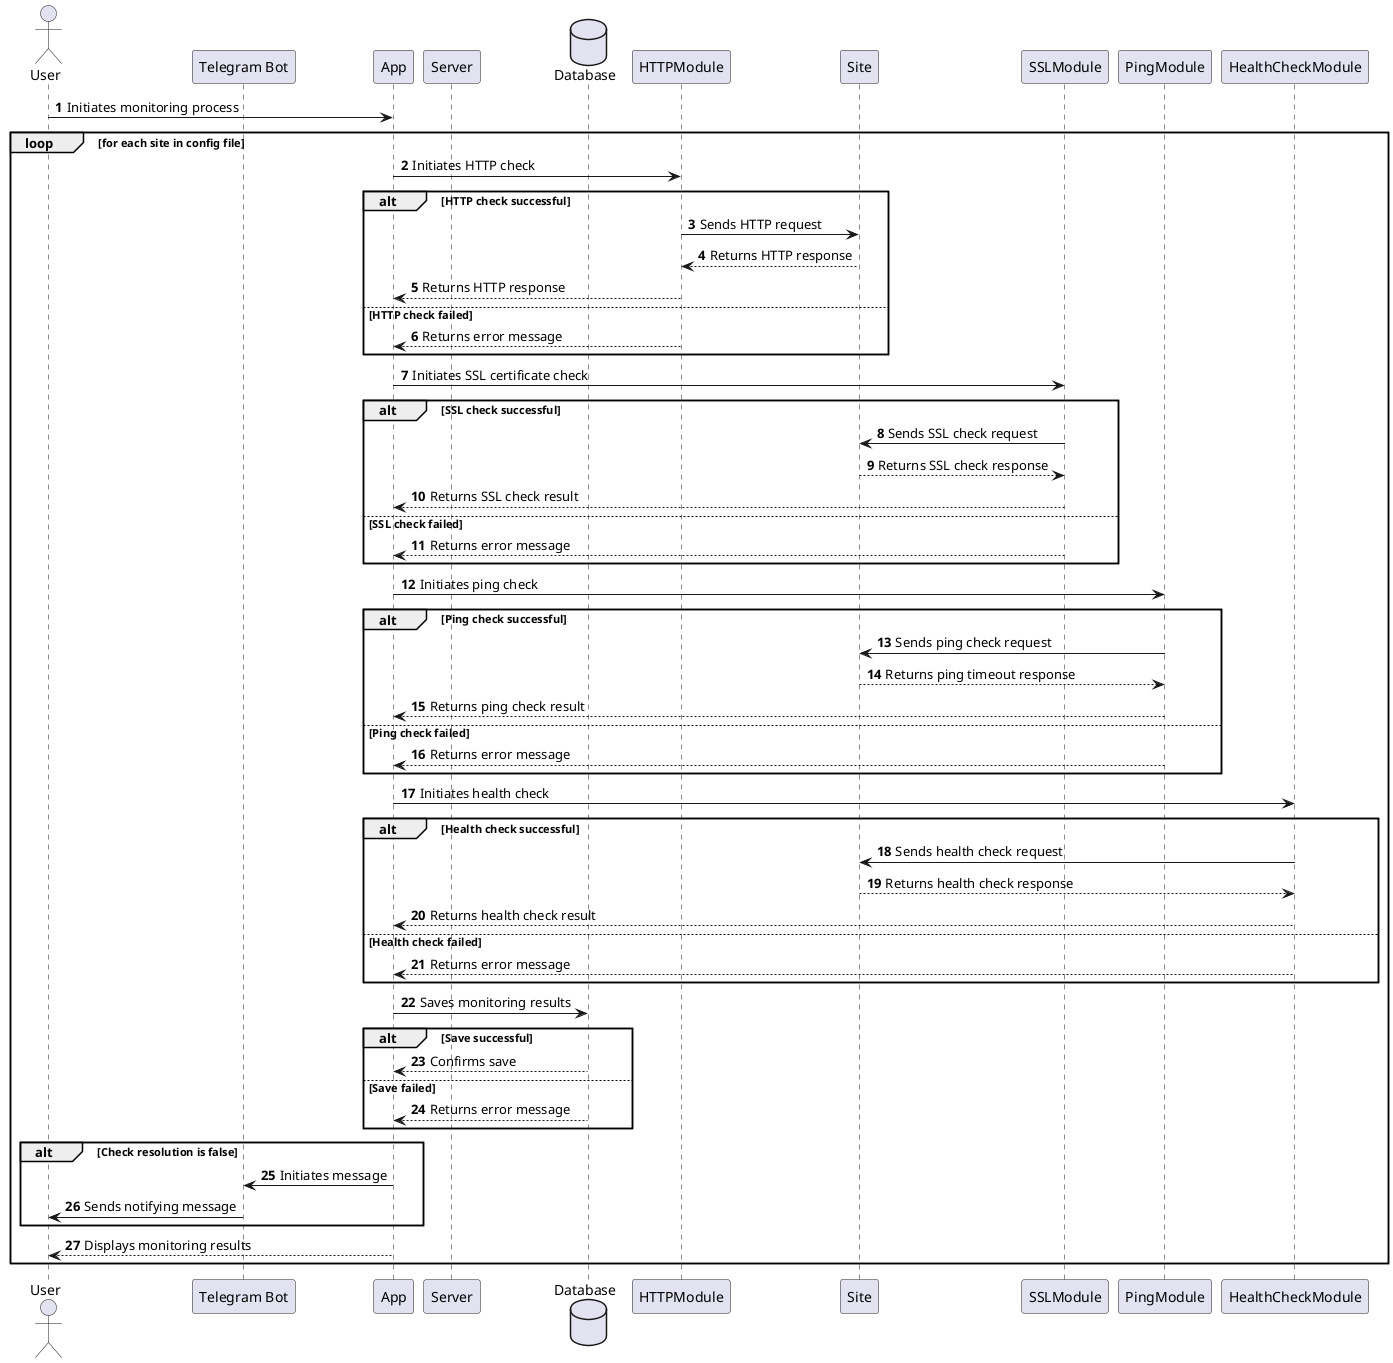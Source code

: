 @startuml
autonumber
actor User
participant "Telegram Bot" as Bot
participant "App" as App
participant "Server" as Server
database "Database" as Database


User -> App: Initiates monitoring process

loop for each site in config file
    App -> HTTPModule: Initiates HTTP check
    alt HTTP check successful
        HTTPModule -> Site: Sends HTTP request
        Site --> HTTPModule: Returns HTTP response
        HTTPModule --> App: Returns HTTP response
    else HTTP check failed
        HTTPModule --> App: Returns error message
    end

    App -> SSLModule: Initiates SSL certificate check
    alt SSL check successful
        SSLModule -> Site: Sends SSL check request
        Site --> SSLModule: Returns SSL check response
        SSLModule --> App: Returns SSL check result
    else SSL check failed
        SSLModule --> App: Returns error message
    end

    App -> PingModule: Initiates ping check
    alt Ping check successful
        PingModule -> Site: Sends ping check request
        Site --> PingModule: Returns ping timeout response
        PingModule --> App: Returns ping check result
    else Ping check failed
        PingModule --> App: Returns error message
    end

    App -> HealthCheckModule: Initiates health check
    alt Health check successful
        HealthCheckModule -> Site: Sends health check request
        Site --> HealthCheckModule: Returns health check response
        HealthCheckModule --> App: Returns health check result
    else Health check failed
        HealthCheckModule --> App: Returns error message
    end

    App -> Database: Saves monitoring results
    alt Save successful
        Database --> App: Confirms save
    else Save failed
        Database --> App: Returns error message
    end

    alt Check resolution is false
    App -> Bot: Initiates message
    Bot -> User: Sends notifying message
    end

    App --> User: Displays monitoring results
end

@enduml
